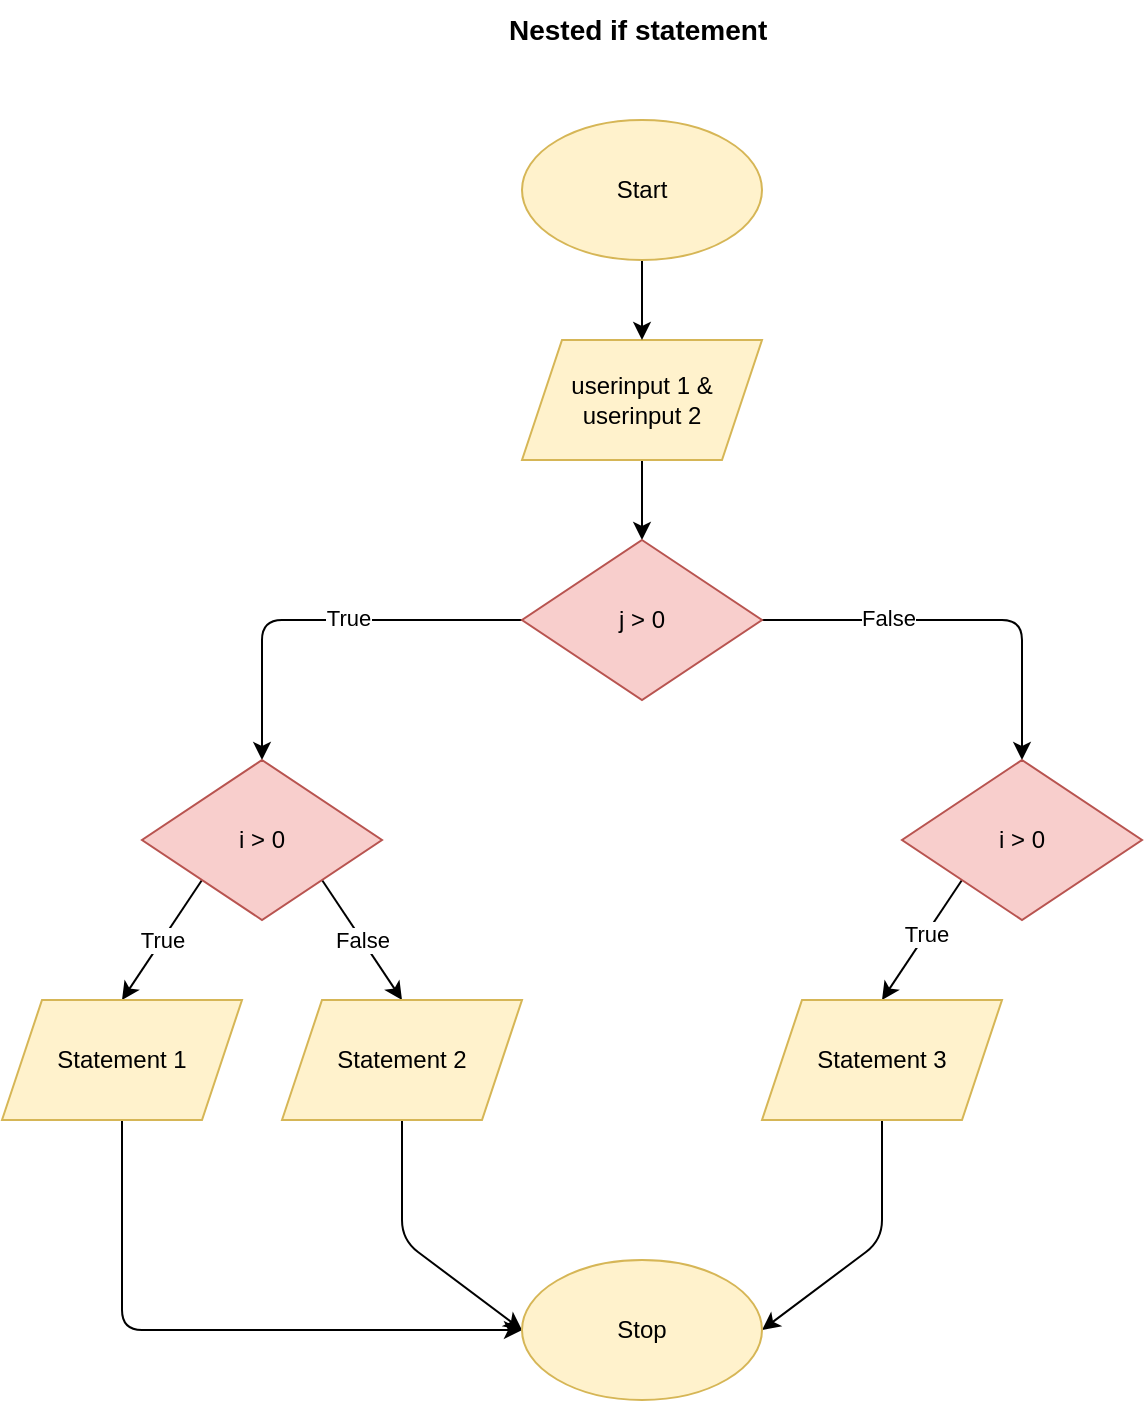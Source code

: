 <mxfile>
    <diagram id="oATZ7WZsKz4CMThlangU" name="Page-1">
        <mxGraphModel dx="1322" dy="303" grid="1" gridSize="10" guides="1" tooltips="1" connect="1" arrows="1" fold="1" page="1" pageScale="1" pageWidth="850" pageHeight="1100" math="0" shadow="0">
            <root>
                <mxCell id="0"/>
                <mxCell id="1" parent="0"/>
                <mxCell id="2" style="edgeStyle=none;html=1;exitX=0.5;exitY=1;exitDx=0;exitDy=0;entryX=0.5;entryY=0;entryDx=0;entryDy=0;" edge="1" parent="1" source="3" target="23">
                    <mxGeometry relative="1" as="geometry"/>
                </mxCell>
                <mxCell id="3" value="userinput 1 &amp;amp; userinput 2" style="shape=parallelogram;perimeter=parallelogramPerimeter;whiteSpace=wrap;html=1;fixedSize=1;fillColor=#fff2cc;strokeColor=#d6b656;" vertex="1" parent="1">
                    <mxGeometry x="-541" y="212" width="120" height="60" as="geometry"/>
                </mxCell>
                <mxCell id="4" style="edgeStyle=none;html=1;exitX=0;exitY=0.5;exitDx=0;exitDy=0;entryX=0.5;entryY=0;entryDx=0;entryDy=0;" edge="1" parent="1" target="12">
                    <mxGeometry relative="1" as="geometry">
                        <mxPoint x="-541" y="352" as="sourcePoint"/>
                        <Array as="points">
                            <mxPoint x="-671" y="352"/>
                        </Array>
                    </mxGeometry>
                </mxCell>
                <mxCell id="5" value="True" style="edgeLabel;html=1;align=center;verticalAlign=middle;resizable=0;points=[];" vertex="1" connectable="0" parent="4">
                    <mxGeometry x="-0.13" y="-1" relative="1" as="geometry">
                        <mxPoint as="offset"/>
                    </mxGeometry>
                </mxCell>
                <mxCell id="6" style="edgeStyle=none;html=1;exitX=1;exitY=0.5;exitDx=0;exitDy=0;entryX=0.5;entryY=0;entryDx=0;entryDy=0;" edge="1" parent="1" target="15">
                    <mxGeometry relative="1" as="geometry">
                        <mxPoint x="-421" y="352" as="sourcePoint"/>
                        <Array as="points">
                            <mxPoint x="-291" y="352"/>
                        </Array>
                    </mxGeometry>
                </mxCell>
                <mxCell id="7" value="False" style="edgeLabel;html=1;align=center;verticalAlign=middle;resizable=0;points=[];" vertex="1" connectable="0" parent="6">
                    <mxGeometry x="-0.376" y="1" relative="1" as="geometry">
                        <mxPoint as="offset"/>
                    </mxGeometry>
                </mxCell>
                <mxCell id="8" style="edgeStyle=none;html=1;exitX=0.5;exitY=1;exitDx=0;exitDy=0;entryX=0.5;entryY=0;entryDx=0;entryDy=0;" edge="1" parent="1" source="9" target="3">
                    <mxGeometry relative="1" as="geometry"/>
                </mxCell>
                <mxCell id="9" value="Start" style="ellipse;whiteSpace=wrap;html=1;fillColor=#fff2cc;strokeColor=#d6b656;" vertex="1" parent="1">
                    <mxGeometry x="-541" y="102" width="120" height="70" as="geometry"/>
                </mxCell>
                <mxCell id="10" value="True" style="edgeStyle=none;html=1;exitX=0;exitY=1;exitDx=0;exitDy=0;entryX=0.5;entryY=0;entryDx=0;entryDy=0;" edge="1" parent="1" source="12" target="17">
                    <mxGeometry relative="1" as="geometry"/>
                </mxCell>
                <mxCell id="11" value="False" style="edgeStyle=none;html=1;exitX=1;exitY=1;exitDx=0;exitDy=0;entryX=0.5;entryY=0;entryDx=0;entryDy=0;" edge="1" parent="1" source="12" target="19">
                    <mxGeometry relative="1" as="geometry"/>
                </mxCell>
                <mxCell id="12" value="i &amp;gt; 0" style="rhombus;whiteSpace=wrap;html=1;fillColor=#f8cecc;strokeColor=#b85450;" vertex="1" parent="1">
                    <mxGeometry x="-731" y="422" width="120" height="80" as="geometry"/>
                </mxCell>
                <mxCell id="13" style="edgeStyle=none;html=1;exitX=0;exitY=1;exitDx=0;exitDy=0;entryX=0.5;entryY=0;entryDx=0;entryDy=0;" edge="1" parent="1" source="15" target="21">
                    <mxGeometry relative="1" as="geometry"/>
                </mxCell>
                <mxCell id="14" value="True" style="edgeLabel;html=1;align=center;verticalAlign=middle;resizable=0;points=[];" vertex="1" connectable="0" parent="13">
                    <mxGeometry x="-0.112" relative="1" as="geometry">
                        <mxPoint as="offset"/>
                    </mxGeometry>
                </mxCell>
                <mxCell id="15" value="i &amp;gt; 0" style="rhombus;whiteSpace=wrap;html=1;fillColor=#f8cecc;strokeColor=#b85450;" vertex="1" parent="1">
                    <mxGeometry x="-351" y="422" width="120" height="80" as="geometry"/>
                </mxCell>
                <mxCell id="16" style="edgeStyle=none;html=1;exitX=0.5;exitY=1;exitDx=0;exitDy=0;entryX=0;entryY=0.5;entryDx=0;entryDy=0;" edge="1" parent="1" source="17" target="24">
                    <mxGeometry relative="1" as="geometry">
                        <Array as="points">
                            <mxPoint x="-741" y="707"/>
                        </Array>
                    </mxGeometry>
                </mxCell>
                <mxCell id="17" value="Statement 1" style="shape=parallelogram;perimeter=parallelogramPerimeter;whiteSpace=wrap;html=1;fixedSize=1;fillColor=#fff2cc;strokeColor=#d6b656;" vertex="1" parent="1">
                    <mxGeometry x="-801" y="542" width="120" height="60" as="geometry"/>
                </mxCell>
                <mxCell id="18" style="edgeStyle=none;html=1;exitX=0.5;exitY=1;exitDx=0;exitDy=0;entryX=0;entryY=0.5;entryDx=0;entryDy=0;" edge="1" parent="1" source="19" target="24">
                    <mxGeometry relative="1" as="geometry">
                        <mxPoint x="-601" y="712" as="targetPoint"/>
                        <Array as="points">
                            <mxPoint x="-601" y="662"/>
                        </Array>
                    </mxGeometry>
                </mxCell>
                <mxCell id="19" value="Statement 2" style="shape=parallelogram;perimeter=parallelogramPerimeter;whiteSpace=wrap;html=1;fixedSize=1;fillColor=#fff2cc;strokeColor=#d6b656;" vertex="1" parent="1">
                    <mxGeometry x="-661" y="542" width="120" height="60" as="geometry"/>
                </mxCell>
                <mxCell id="20" style="edgeStyle=none;html=1;exitX=0.5;exitY=1;exitDx=0;exitDy=0;entryX=1;entryY=0.5;entryDx=0;entryDy=0;" edge="1" parent="1" source="21" target="24">
                    <mxGeometry relative="1" as="geometry">
                        <Array as="points">
                            <mxPoint x="-361" y="662"/>
                        </Array>
                    </mxGeometry>
                </mxCell>
                <mxCell id="21" value="Statement 3" style="shape=parallelogram;perimeter=parallelogramPerimeter;whiteSpace=wrap;html=1;fixedSize=1;fillColor=#fff2cc;strokeColor=#d6b656;" vertex="1" parent="1">
                    <mxGeometry x="-421" y="542" width="120" height="60" as="geometry"/>
                </mxCell>
                <mxCell id="22" value="Nested if statement&amp;nbsp;" style="text;html=1;align=center;verticalAlign=middle;whiteSpace=wrap;rounded=0;fontStyle=1;fontSize=14;" vertex="1" parent="1">
                    <mxGeometry x="-551" y="42" width="140" height="30" as="geometry"/>
                </mxCell>
                <mxCell id="23" value="j &amp;gt; 0" style="rhombus;whiteSpace=wrap;html=1;fillColor=#f8cecc;strokeColor=#b85450;" vertex="1" parent="1">
                    <mxGeometry x="-541" y="312" width="120" height="80" as="geometry"/>
                </mxCell>
                <mxCell id="24" value="Stop" style="ellipse;whiteSpace=wrap;html=1;fillColor=#fff2cc;strokeColor=#d6b656;" vertex="1" parent="1">
                    <mxGeometry x="-541" y="672" width="120" height="70" as="geometry"/>
                </mxCell>
            </root>
        </mxGraphModel>
    </diagram>
</mxfile>